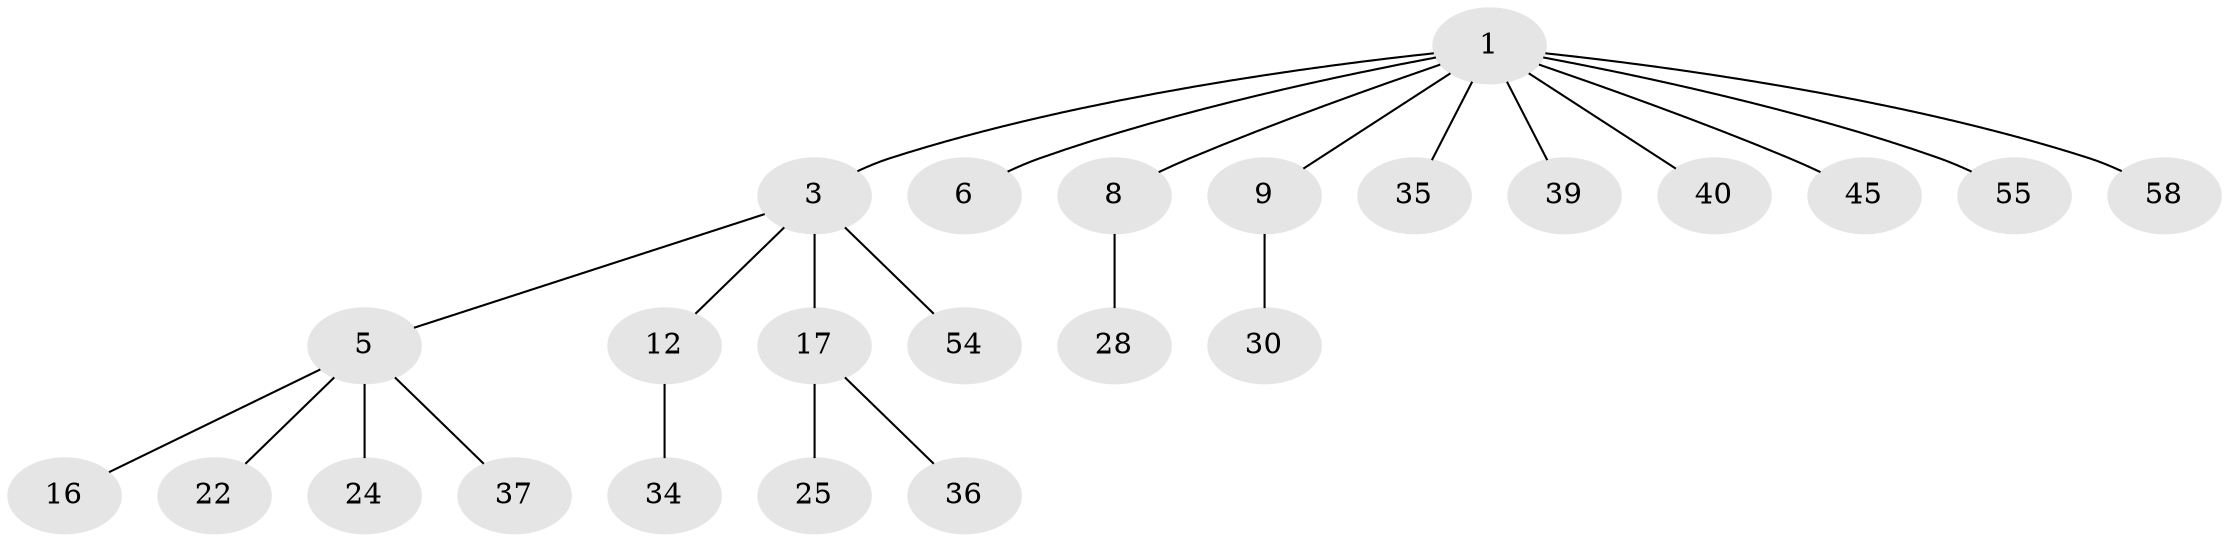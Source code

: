// original degree distribution, {6: 0.03333333333333333, 2: 0.26666666666666666, 5: 0.03333333333333333, 3: 0.1, 4: 0.06666666666666667, 1: 0.5}
// Generated by graph-tools (version 1.1) at 2025/19/03/04/25 18:19:09]
// undirected, 24 vertices, 23 edges
graph export_dot {
graph [start="1"]
  node [color=gray90,style=filled];
  1 [super="+2"];
  3 [super="+4"];
  5 [super="+44+7"];
  6 [super="+18"];
  8 [super="+15+47+11"];
  9 [super="+59+10+29"];
  12 [super="+42+23"];
  16 [super="+33"];
  17 [super="+19"];
  22 [super="+32"];
  24 [super="+26"];
  25 [super="+56"];
  28;
  30;
  34 [super="+46+60"];
  35;
  36;
  37;
  39 [super="+52"];
  40 [super="+48"];
  45 [super="+51"];
  54;
  55;
  58;
  1 -- 3;
  1 -- 6;
  1 -- 8;
  1 -- 9;
  1 -- 35;
  1 -- 55;
  1 -- 39;
  1 -- 40;
  1 -- 58;
  1 -- 45;
  3 -- 17;
  3 -- 5;
  3 -- 54;
  3 -- 12;
  5 -- 16;
  5 -- 37;
  5 -- 22;
  5 -- 24;
  8 -- 28;
  9 -- 30;
  12 -- 34;
  17 -- 36;
  17 -- 25;
}
